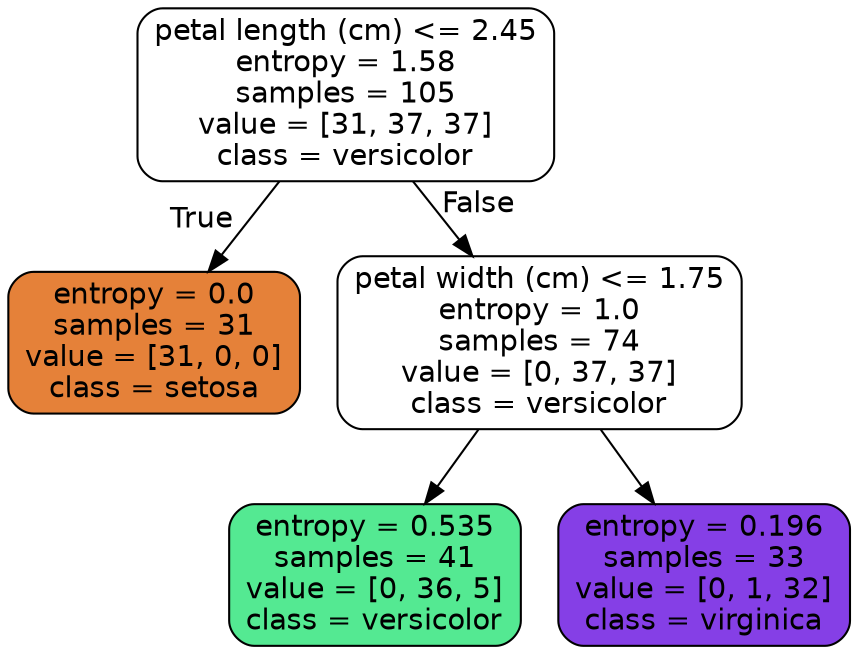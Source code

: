 digraph Tree {
node [shape=box, style="filled, rounded", color="black", fontname="helvetica"] ;
edge [fontname="helvetica"] ;
0 [label="petal length (cm) <= 2.45\nentropy = 1.58\nsamples = 105\nvalue = [31, 37, 37]\nclass = versicolor", fillcolor="#ffffff"] ;
1 [label="entropy = 0.0\nsamples = 31\nvalue = [31, 0, 0]\nclass = setosa", fillcolor="#e58139"] ;
0 -> 1 [labeldistance=2.5, labelangle=45, headlabel="True"] ;
2 [label="petal width (cm) <= 1.75\nentropy = 1.0\nsamples = 74\nvalue = [0, 37, 37]\nclass = versicolor", fillcolor="#ffffff"] ;
0 -> 2 [labeldistance=2.5, labelangle=-45, headlabel="False"] ;
3 [label="entropy = 0.535\nsamples = 41\nvalue = [0, 36, 5]\nclass = versicolor", fillcolor="#54e992"] ;
2 -> 3 ;
4 [label="entropy = 0.196\nsamples = 33\nvalue = [0, 1, 32]\nclass = virginica", fillcolor="#853fe6"] ;
2 -> 4 ;
}